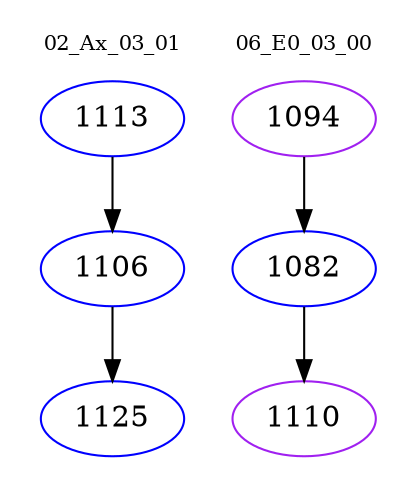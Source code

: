 digraph{
subgraph cluster_0 {
color = white
label = "02_Ax_03_01";
fontsize=10;
T0_1113 [label="1113", color="blue"]
T0_1113 -> T0_1106 [color="black"]
T0_1106 [label="1106", color="blue"]
T0_1106 -> T0_1125 [color="black"]
T0_1125 [label="1125", color="blue"]
}
subgraph cluster_1 {
color = white
label = "06_E0_03_00";
fontsize=10;
T1_1094 [label="1094", color="purple"]
T1_1094 -> T1_1082 [color="black"]
T1_1082 [label="1082", color="blue"]
T1_1082 -> T1_1110 [color="black"]
T1_1110 [label="1110", color="purple"]
}
}
